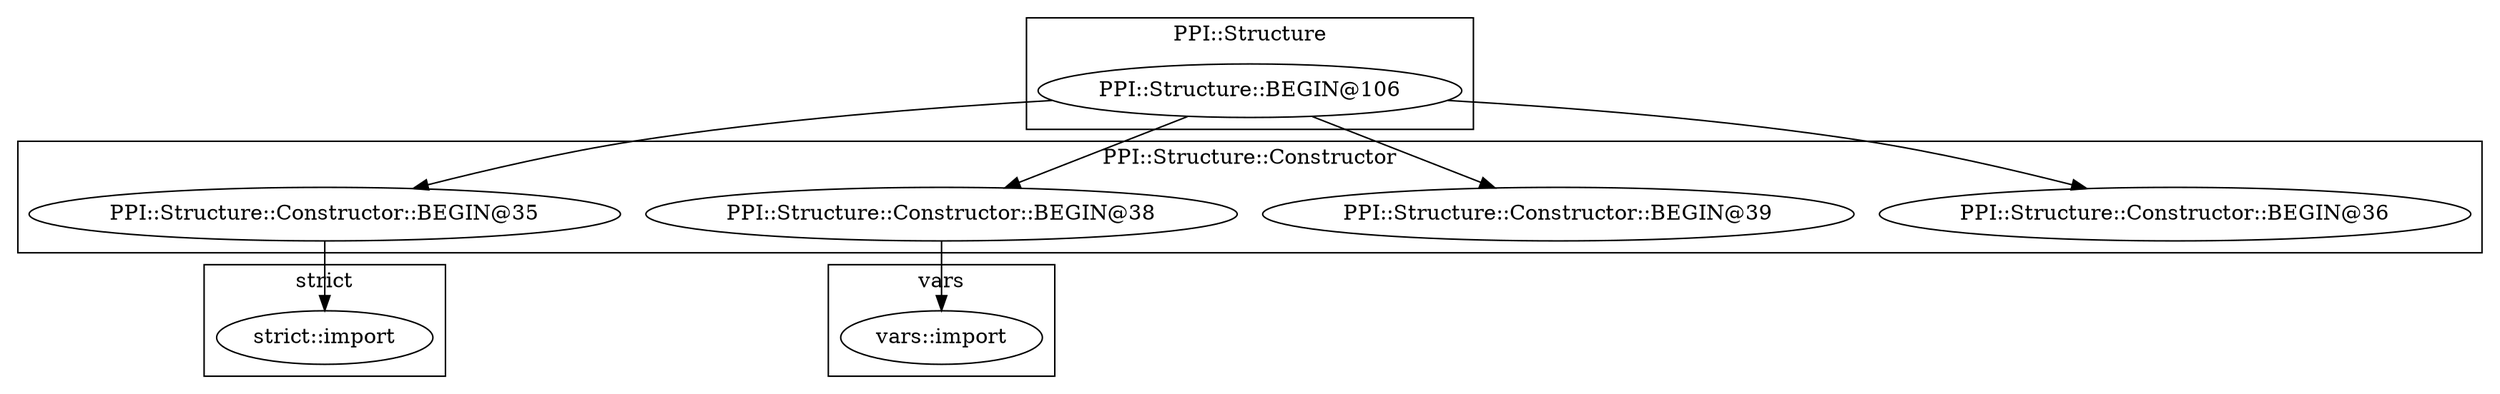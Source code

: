 digraph {
graph [overlap=false]
subgraph cluster_PPI_Structure {
	label="PPI::Structure";
	"PPI::Structure::BEGIN@106";
}
subgraph cluster_PPI_Structure_Constructor {
	label="PPI::Structure::Constructor";
	"PPI::Structure::Constructor::BEGIN@36";
	"PPI::Structure::Constructor::BEGIN@39";
	"PPI::Structure::Constructor::BEGIN@35";
	"PPI::Structure::Constructor::BEGIN@38";
}
subgraph cluster_vars {
	label="vars";
	"vars::import";
}
subgraph cluster_strict {
	label="strict";
	"strict::import";
}
"PPI::Structure::BEGIN@106" -> "PPI::Structure::Constructor::BEGIN@36";
"PPI::Structure::Constructor::BEGIN@35" -> "strict::import";
"PPI::Structure::BEGIN@106" -> "PPI::Structure::Constructor::BEGIN@38";
"PPI::Structure::Constructor::BEGIN@38" -> "vars::import";
"PPI::Structure::BEGIN@106" -> "PPI::Structure::Constructor::BEGIN@39";
"PPI::Structure::BEGIN@106" -> "PPI::Structure::Constructor::BEGIN@35";
}

